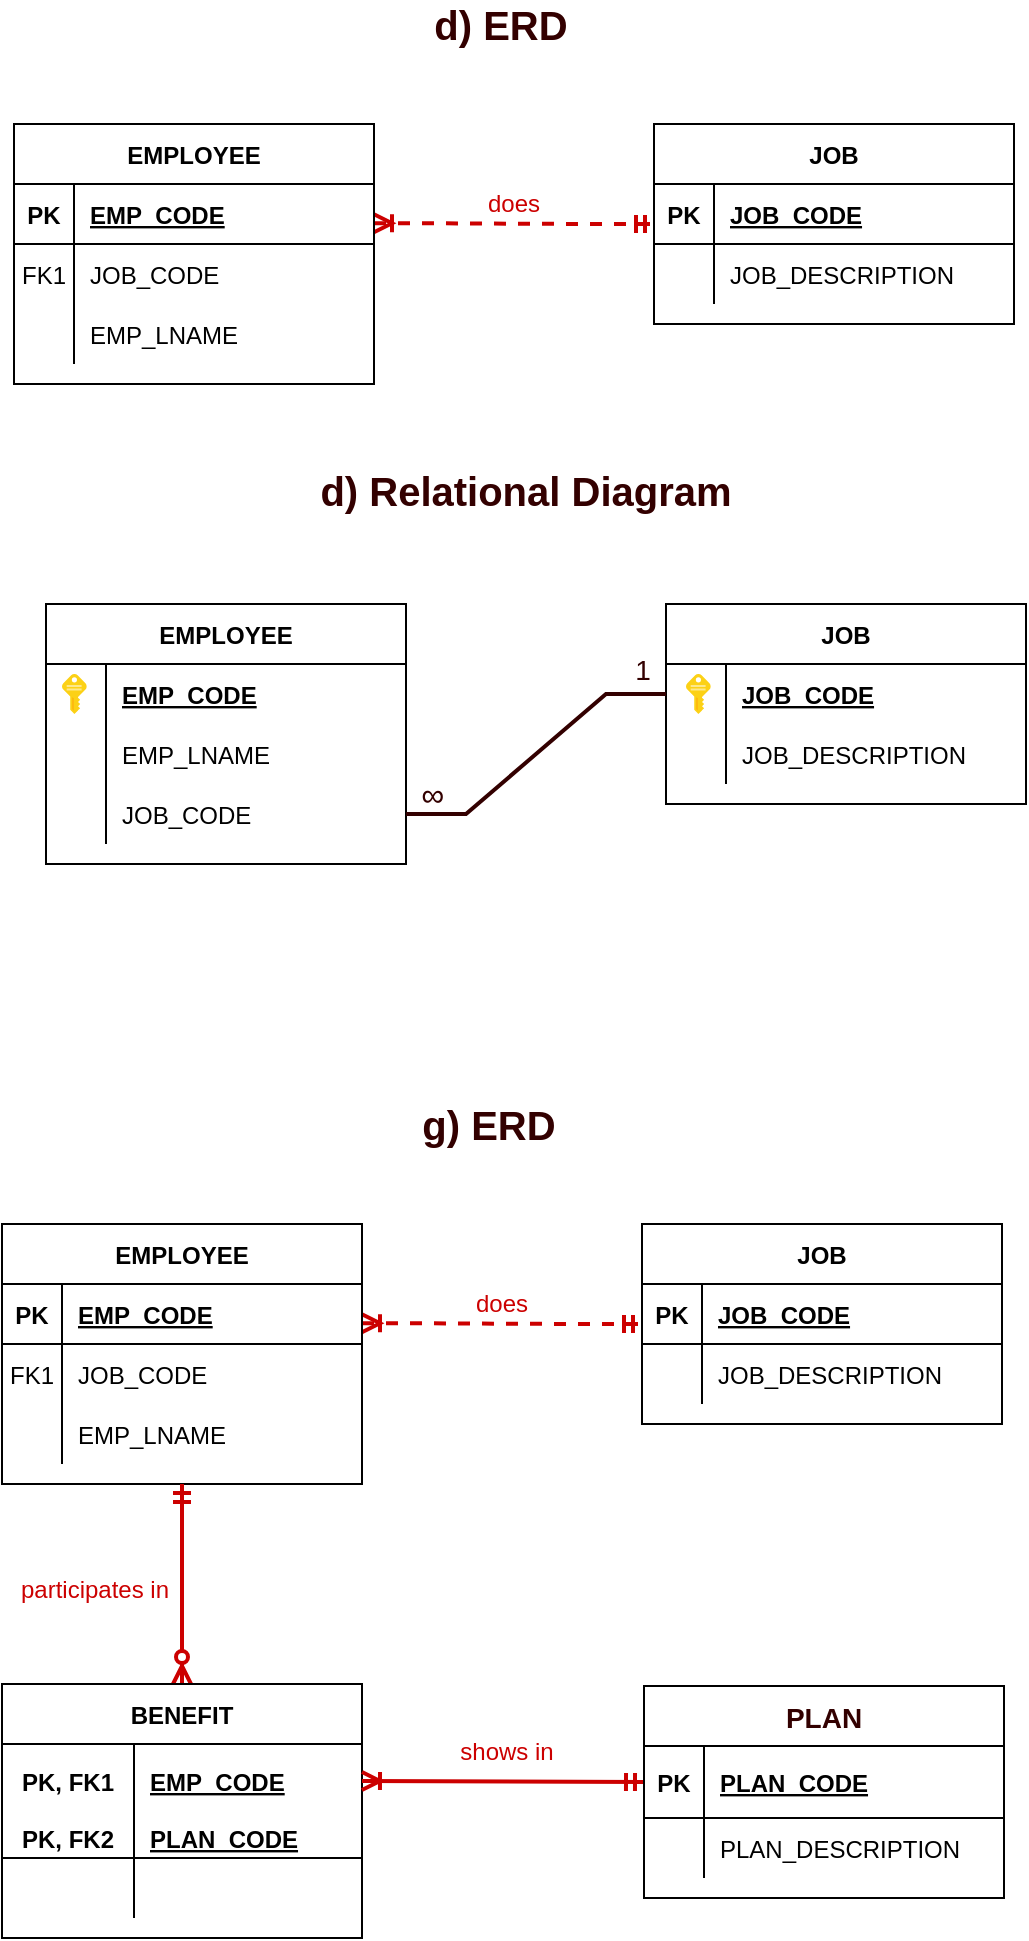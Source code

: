 <mxfile version="13.8.0" type="github" pages="2">
  <diagram id="C5RBs43oDa-KdzZeNtuy" name="Page-1">
    <mxGraphModel dx="946" dy="646" grid="1" gridSize="10" guides="1" tooltips="1" connect="1" arrows="1" fold="1" page="1" pageScale="1" pageWidth="827" pageHeight="1169" math="0" shadow="0">
      <root>
        <mxCell id="WIyWlLk6GJQsqaUBKTNV-0" />
        <mxCell id="WIyWlLk6GJQsqaUBKTNV-1" parent="WIyWlLk6GJQsqaUBKTNV-0" />
        <mxCell id="betWT-Afut7w752jWSQ--40" value="" style="edgeStyle=entityRelationEdgeStyle;fontSize=12;html=1;endArrow=ERmandOne;startArrow=ERoneToMany;rounded=0;entryX=0;entryY=0.5;entryDx=0;entryDy=0;strokeColor=#CC0000;strokeWidth=2;dashed=1;" edge="1" parent="WIyWlLk6GJQsqaUBKTNV-1" target="betWT-Afut7w752jWSQ--30">
          <mxGeometry width="100" height="100" relative="1" as="geometry">
            <mxPoint x="350" y="219.66" as="sourcePoint" />
            <mxPoint x="460" y="219.66" as="targetPoint" />
          </mxGeometry>
        </mxCell>
        <mxCell id="betWT-Afut7w752jWSQ--42" value="does" style="text;html=1;strokeColor=none;fillColor=none;align=center;verticalAlign=middle;whiteSpace=wrap;rounded=0;fontColor=#CC0000;" vertex="1" parent="WIyWlLk6GJQsqaUBKTNV-1">
          <mxGeometry x="400" y="200" width="40" height="20" as="geometry" />
        </mxCell>
        <mxCell id="betWT-Afut7w752jWSQ--1" value="EMPLOYEE" style="shape=table;startSize=30;container=1;collapsible=1;childLayout=tableLayout;fixedRows=1;rowLines=0;fontStyle=1;align=center;resizeLast=1;" vertex="1" parent="WIyWlLk6GJQsqaUBKTNV-1">
          <mxGeometry x="170" y="170" width="180" height="130" as="geometry" />
        </mxCell>
        <mxCell id="betWT-Afut7w752jWSQ--2" value="" style="shape=partialRectangle;collapsible=0;dropTarget=0;pointerEvents=0;fillColor=none;top=0;left=0;bottom=1;right=0;points=[[0,0.5],[1,0.5]];portConstraint=eastwest;" vertex="1" parent="betWT-Afut7w752jWSQ--1">
          <mxGeometry y="30" width="180" height="30" as="geometry" />
        </mxCell>
        <mxCell id="betWT-Afut7w752jWSQ--3" value="PK" style="shape=partialRectangle;connectable=0;fillColor=none;top=0;left=0;bottom=0;right=0;fontStyle=1;overflow=hidden;" vertex="1" parent="betWT-Afut7w752jWSQ--2">
          <mxGeometry width="30" height="30" as="geometry" />
        </mxCell>
        <mxCell id="betWT-Afut7w752jWSQ--4" value="EMP_CODE" style="shape=partialRectangle;connectable=0;fillColor=none;top=0;left=0;bottom=0;right=0;align=left;spacingLeft=6;fontStyle=5;overflow=hidden;horizontal=1;" vertex="1" parent="betWT-Afut7w752jWSQ--2">
          <mxGeometry x="30" width="150" height="30" as="geometry" />
        </mxCell>
        <mxCell id="betWT-Afut7w752jWSQ--5" value="" style="shape=partialRectangle;collapsible=0;dropTarget=0;pointerEvents=0;fillColor=none;top=0;left=0;bottom=0;right=0;points=[[0,0.5],[1,0.5]];portConstraint=eastwest;" vertex="1" parent="betWT-Afut7w752jWSQ--1">
          <mxGeometry y="60" width="180" height="30" as="geometry" />
        </mxCell>
        <mxCell id="betWT-Afut7w752jWSQ--6" value="FK1" style="shape=partialRectangle;connectable=0;fillColor=none;top=0;left=0;bottom=0;right=0;editable=1;overflow=hidden;" vertex="1" parent="betWT-Afut7w752jWSQ--5">
          <mxGeometry width="30" height="30" as="geometry" />
        </mxCell>
        <mxCell id="betWT-Afut7w752jWSQ--7" value="JOB_CODE" style="shape=partialRectangle;connectable=0;fillColor=none;top=0;left=0;bottom=0;right=0;align=left;spacingLeft=6;overflow=hidden;verticalAlign=middle;" vertex="1" parent="betWT-Afut7w752jWSQ--5">
          <mxGeometry x="30" width="150" height="30" as="geometry" />
        </mxCell>
        <mxCell id="betWT-Afut7w752jWSQ--44" value="" style="shape=partialRectangle;collapsible=0;dropTarget=0;pointerEvents=0;fillColor=none;top=0;left=0;bottom=0;right=0;points=[[0,0.5],[1,0.5]];portConstraint=eastwest;" vertex="1" parent="betWT-Afut7w752jWSQ--1">
          <mxGeometry y="90" width="180" height="30" as="geometry" />
        </mxCell>
        <mxCell id="betWT-Afut7w752jWSQ--45" value="" style="shape=partialRectangle;connectable=0;fillColor=none;top=0;left=0;bottom=0;right=0;editable=1;overflow=hidden;" vertex="1" parent="betWT-Afut7w752jWSQ--44">
          <mxGeometry width="30" height="30" as="geometry" />
        </mxCell>
        <mxCell id="betWT-Afut7w752jWSQ--46" value="EMP_LNAME" style="shape=partialRectangle;connectable=0;fillColor=none;top=0;left=0;bottom=0;right=0;align=left;spacingLeft=6;overflow=hidden;verticalAlign=middle;" vertex="1" parent="betWT-Afut7w752jWSQ--44">
          <mxGeometry x="30" width="150" height="30" as="geometry" />
        </mxCell>
        <mxCell id="betWT-Afut7w752jWSQ--30" value="JOB" style="shape=table;startSize=30;container=1;collapsible=1;childLayout=tableLayout;fixedRows=1;rowLines=0;fontStyle=1;align=center;resizeLast=1;" vertex="1" parent="WIyWlLk6GJQsqaUBKTNV-1">
          <mxGeometry x="490.0" y="170" width="180" height="100" as="geometry" />
        </mxCell>
        <mxCell id="betWT-Afut7w752jWSQ--31" value="" style="shape=partialRectangle;collapsible=0;dropTarget=0;pointerEvents=0;fillColor=none;top=0;left=0;bottom=1;right=0;points=[[0,0.5],[1,0.5]];portConstraint=eastwest;" vertex="1" parent="betWT-Afut7w752jWSQ--30">
          <mxGeometry y="30" width="180" height="30" as="geometry" />
        </mxCell>
        <mxCell id="betWT-Afut7w752jWSQ--32" value="PK" style="shape=partialRectangle;connectable=0;fillColor=none;top=0;left=0;bottom=0;right=0;fontStyle=1;overflow=hidden;" vertex="1" parent="betWT-Afut7w752jWSQ--31">
          <mxGeometry width="30" height="30" as="geometry" />
        </mxCell>
        <mxCell id="betWT-Afut7w752jWSQ--33" value="JOB_CODE" style="shape=partialRectangle;connectable=0;fillColor=none;top=0;left=0;bottom=0;right=0;align=left;spacingLeft=6;fontStyle=5;overflow=hidden;horizontal=1;" vertex="1" parent="betWT-Afut7w752jWSQ--31">
          <mxGeometry x="30" width="150" height="30" as="geometry" />
        </mxCell>
        <mxCell id="betWT-Afut7w752jWSQ--34" value="" style="shape=partialRectangle;collapsible=0;dropTarget=0;pointerEvents=0;fillColor=none;top=0;left=0;bottom=0;right=0;points=[[0,0.5],[1,0.5]];portConstraint=eastwest;" vertex="1" parent="betWT-Afut7w752jWSQ--30">
          <mxGeometry y="60" width="180" height="30" as="geometry" />
        </mxCell>
        <mxCell id="betWT-Afut7w752jWSQ--35" value="" style="shape=partialRectangle;connectable=0;fillColor=none;top=0;left=0;bottom=0;right=0;editable=1;overflow=hidden;" vertex="1" parent="betWT-Afut7w752jWSQ--34">
          <mxGeometry width="30" height="30" as="geometry" />
        </mxCell>
        <mxCell id="betWT-Afut7w752jWSQ--36" value="JOB_DESCRIPTION" style="shape=partialRectangle;connectable=0;fillColor=none;top=0;left=0;bottom=0;right=0;align=left;spacingLeft=6;overflow=hidden;verticalAlign=middle;" vertex="1" parent="betWT-Afut7w752jWSQ--34">
          <mxGeometry x="30" width="150" height="30" as="geometry" />
        </mxCell>
        <mxCell id="betWT-Afut7w752jWSQ--43" value="d) ERD" style="text;html=1;strokeColor=none;fillColor=none;align=center;verticalAlign=middle;whiteSpace=wrap;rounded=0;fontColor=#330000;fontStyle=1;fontSize=20;" vertex="1" parent="WIyWlLk6GJQsqaUBKTNV-1">
          <mxGeometry x="370" y="110" width="87" height="20" as="geometry" />
        </mxCell>
        <mxCell id="betWT-Afut7w752jWSQ--47" value="d) Relational Diagram" style="text;html=1;strokeColor=none;fillColor=none;align=center;verticalAlign=middle;whiteSpace=wrap;rounded=0;fontColor=#330000;fontStyle=1;fontSize=20;" vertex="1" parent="WIyWlLk6GJQsqaUBKTNV-1">
          <mxGeometry x="286" y="343" width="280" height="20" as="geometry" />
        </mxCell>
        <mxCell id="betWT-Afut7w752jWSQ--57" value="" style="shape=partialRectangle;connectable=0;fillColor=none;top=0;left=0;bottom=0;right=0;fontStyle=1;overflow=hidden;" vertex="1" parent="WIyWlLk6GJQsqaUBKTNV-1">
          <mxGeometry x="350" y="370" width="30" height="30" as="geometry" />
        </mxCell>
        <mxCell id="betWT-Afut7w752jWSQ--64" value="EMPLOYEE" style="shape=table;startSize=30;container=1;collapsible=1;childLayout=tableLayout;fixedRows=1;rowLines=0;fontStyle=1;align=center;resizeLast=1;" vertex="1" parent="WIyWlLk6GJQsqaUBKTNV-1">
          <mxGeometry x="186" y="410" width="180" height="130" as="geometry" />
        </mxCell>
        <mxCell id="betWT-Afut7w752jWSQ--65" value="" style="shape=partialRectangle;collapsible=0;dropTarget=0;pointerEvents=0;fillColor=none;top=0;left=0;bottom=1;right=0;points=[[0,0.5],[1,0.5]];portConstraint=eastwest;strokeColor=none;" vertex="1" parent="betWT-Afut7w752jWSQ--64">
          <mxGeometry y="30" width="180" height="30" as="geometry" />
        </mxCell>
        <mxCell id="betWT-Afut7w752jWSQ--66" value="" style="shape=partialRectangle;connectable=0;fillColor=none;top=0;left=0;bottom=0;right=0;fontStyle=1;overflow=hidden;strokeColor=none;" vertex="1" parent="betWT-Afut7w752jWSQ--65">
          <mxGeometry width="30" height="30" as="geometry" />
        </mxCell>
        <mxCell id="betWT-Afut7w752jWSQ--67" value="EMP_CODE" style="shape=partialRectangle;connectable=0;fillColor=none;top=0;left=0;bottom=0;right=0;align=left;spacingLeft=6;fontStyle=5;overflow=hidden;horizontal=1;strokeColor=none;" vertex="1" parent="betWT-Afut7w752jWSQ--65">
          <mxGeometry x="30" width="150" height="30" as="geometry" />
        </mxCell>
        <mxCell id="betWT-Afut7w752jWSQ--71" value="" style="shape=partialRectangle;collapsible=0;dropTarget=0;pointerEvents=0;fillColor=none;top=0;left=0;bottom=0;right=0;points=[[0,0.5],[1,0.5]];portConstraint=eastwest;" vertex="1" parent="betWT-Afut7w752jWSQ--64">
          <mxGeometry y="60" width="180" height="30" as="geometry" />
        </mxCell>
        <mxCell id="betWT-Afut7w752jWSQ--72" value="" style="shape=partialRectangle;connectable=0;fillColor=none;top=0;left=0;bottom=0;right=0;editable=1;overflow=hidden;strokeColor=none;" vertex="1" parent="betWT-Afut7w752jWSQ--71">
          <mxGeometry width="30" height="30" as="geometry" />
        </mxCell>
        <mxCell id="betWT-Afut7w752jWSQ--73" value="EMP_LNAME" style="shape=partialRectangle;connectable=0;fillColor=none;top=0;left=0;bottom=0;right=0;align=left;spacingLeft=6;overflow=hidden;verticalAlign=middle;" vertex="1" parent="betWT-Afut7w752jWSQ--71">
          <mxGeometry x="30" width="150" height="30" as="geometry" />
        </mxCell>
        <mxCell id="betWT-Afut7w752jWSQ--68" value="" style="shape=partialRectangle;collapsible=0;dropTarget=0;pointerEvents=0;fillColor=none;top=0;left=0;bottom=0;right=0;points=[[0,0.5],[1,0.5]];portConstraint=eastwest;" vertex="1" parent="betWT-Afut7w752jWSQ--64">
          <mxGeometry y="90" width="180" height="30" as="geometry" />
        </mxCell>
        <mxCell id="betWT-Afut7w752jWSQ--69" value="" style="shape=partialRectangle;connectable=0;fillColor=none;top=0;left=0;bottom=0;right=0;editable=1;overflow=hidden;strokeColor=none;" vertex="1" parent="betWT-Afut7w752jWSQ--68">
          <mxGeometry width="30" height="30" as="geometry" />
        </mxCell>
        <mxCell id="betWT-Afut7w752jWSQ--70" value="JOB_CODE" style="shape=partialRectangle;connectable=0;fillColor=none;top=0;left=0;bottom=0;right=0;align=left;spacingLeft=6;overflow=hidden;verticalAlign=middle;strokeColor=none;" vertex="1" parent="betWT-Afut7w752jWSQ--68">
          <mxGeometry x="30" width="150" height="30" as="geometry" />
        </mxCell>
        <mxCell id="betWT-Afut7w752jWSQ--74" value="" style="aspect=fixed;html=1;points=[];align=center;image;fontSize=12;image=img/lib/mscae/Key.svg;fillColor=none;" vertex="1" parent="WIyWlLk6GJQsqaUBKTNV-1">
          <mxGeometry x="194" y="445" width="12.4" height="20" as="geometry" />
        </mxCell>
        <mxCell id="betWT-Afut7w752jWSQ--75" value="JOB" style="shape=table;startSize=30;container=1;collapsible=1;childLayout=tableLayout;fixedRows=1;rowLines=0;fontStyle=1;align=center;resizeLast=1;" vertex="1" parent="WIyWlLk6GJQsqaUBKTNV-1">
          <mxGeometry x="496" y="410" width="180" height="100" as="geometry" />
        </mxCell>
        <mxCell id="betWT-Afut7w752jWSQ--76" value="" style="shape=partialRectangle;collapsible=0;dropTarget=0;pointerEvents=0;fillColor=none;top=0;left=0;bottom=1;right=0;points=[[0,0.5],[1,0.5]];portConstraint=eastwest;strokeColor=none;" vertex="1" parent="betWT-Afut7w752jWSQ--75">
          <mxGeometry y="30" width="180" height="30" as="geometry" />
        </mxCell>
        <mxCell id="betWT-Afut7w752jWSQ--77" value="" style="shape=partialRectangle;connectable=0;fillColor=none;top=0;left=0;bottom=0;right=0;fontStyle=1;overflow=hidden;strokeColor=none;" vertex="1" parent="betWT-Afut7w752jWSQ--76">
          <mxGeometry width="30" height="30" as="geometry" />
        </mxCell>
        <mxCell id="betWT-Afut7w752jWSQ--78" value="JOB_CODE" style="shape=partialRectangle;connectable=0;fillColor=none;top=0;left=0;bottom=0;right=0;align=left;spacingLeft=6;fontStyle=5;overflow=hidden;horizontal=1;strokeColor=none;" vertex="1" parent="betWT-Afut7w752jWSQ--76">
          <mxGeometry x="30" width="150" height="30" as="geometry" />
        </mxCell>
        <mxCell id="betWT-Afut7w752jWSQ--79" value="" style="shape=partialRectangle;collapsible=0;dropTarget=0;pointerEvents=0;fillColor=none;top=0;left=0;bottom=0;right=0;points=[[0,0.5],[1,0.5]];portConstraint=eastwest;" vertex="1" parent="betWT-Afut7w752jWSQ--75">
          <mxGeometry y="60" width="180" height="30" as="geometry" />
        </mxCell>
        <mxCell id="betWT-Afut7w752jWSQ--80" value="" style="shape=partialRectangle;connectable=0;fillColor=none;top=0;left=0;bottom=0;right=0;editable=1;overflow=hidden;strokeColor=none;" vertex="1" parent="betWT-Afut7w752jWSQ--79">
          <mxGeometry width="30" height="30" as="geometry" />
        </mxCell>
        <mxCell id="betWT-Afut7w752jWSQ--81" value="JOB_DESCRIPTION" style="shape=partialRectangle;connectable=0;fillColor=none;top=0;left=0;bottom=0;right=0;align=left;spacingLeft=6;overflow=hidden;verticalAlign=middle;strokeColor=none;" vertex="1" parent="betWT-Afut7w752jWSQ--79">
          <mxGeometry x="30" width="150" height="30" as="geometry" />
        </mxCell>
        <mxCell id="betWT-Afut7w752jWSQ--85" value="" style="aspect=fixed;html=1;points=[];align=center;image;fontSize=12;image=img/lib/mscae/Key.svg;fillColor=none;" vertex="1" parent="WIyWlLk6GJQsqaUBKTNV-1">
          <mxGeometry x="506" y="445" width="12.4" height="20" as="geometry" />
        </mxCell>
        <mxCell id="betWT-Afut7w752jWSQ--91" value="" style="edgeStyle=entityRelationEdgeStyle;fontSize=12;html=1;endArrow=ERmandOne;startArrow=ERoneToMany;rounded=0;entryX=0;entryY=0.5;entryDx=0;entryDy=0;strokeColor=#CC0000;strokeWidth=2;dashed=1;" edge="1" target="betWT-Afut7w752jWSQ--103" parent="WIyWlLk6GJQsqaUBKTNV-1">
          <mxGeometry width="100" height="100" relative="1" as="geometry">
            <mxPoint x="344" y="769.66" as="sourcePoint" />
            <mxPoint x="454" y="769.66" as="targetPoint" />
          </mxGeometry>
        </mxCell>
        <mxCell id="betWT-Afut7w752jWSQ--92" value="does" style="text;html=1;strokeColor=none;fillColor=none;align=center;verticalAlign=middle;whiteSpace=wrap;rounded=0;fontColor=#CC0000;" vertex="1" parent="WIyWlLk6GJQsqaUBKTNV-1">
          <mxGeometry x="394" y="750" width="40" height="20" as="geometry" />
        </mxCell>
        <mxCell id="betWT-Afut7w752jWSQ--110" value="g) ERD" style="text;html=1;strokeColor=none;fillColor=none;align=center;verticalAlign=middle;whiteSpace=wrap;rounded=0;fontColor=#330000;fontStyle=1;fontSize=20;" vertex="1" parent="WIyWlLk6GJQsqaUBKTNV-1">
          <mxGeometry x="364" y="660" width="87" height="20" as="geometry" />
        </mxCell>
        <mxCell id="betWT-Afut7w752jWSQ--93" value="EMPLOYEE" style="shape=table;startSize=30;container=1;collapsible=1;childLayout=tableLayout;fixedRows=1;rowLines=0;fontStyle=1;align=center;resizeLast=1;" vertex="1" parent="WIyWlLk6GJQsqaUBKTNV-1">
          <mxGeometry x="164" y="720" width="180" height="130" as="geometry" />
        </mxCell>
        <mxCell id="betWT-Afut7w752jWSQ--94" value="" style="shape=partialRectangle;collapsible=0;dropTarget=0;pointerEvents=0;fillColor=none;top=0;left=0;bottom=1;right=0;points=[[0,0.5],[1,0.5]];portConstraint=eastwest;" vertex="1" parent="betWT-Afut7w752jWSQ--93">
          <mxGeometry y="30" width="180" height="30" as="geometry" />
        </mxCell>
        <mxCell id="betWT-Afut7w752jWSQ--95" value="PK" style="shape=partialRectangle;connectable=0;fillColor=none;top=0;left=0;bottom=0;right=0;fontStyle=1;overflow=hidden;" vertex="1" parent="betWT-Afut7w752jWSQ--94">
          <mxGeometry width="30" height="30" as="geometry" />
        </mxCell>
        <mxCell id="betWT-Afut7w752jWSQ--96" value="EMP_CODE" style="shape=partialRectangle;connectable=0;fillColor=none;top=0;left=0;bottom=0;right=0;align=left;spacingLeft=6;fontStyle=5;overflow=hidden;horizontal=1;" vertex="1" parent="betWT-Afut7w752jWSQ--94">
          <mxGeometry x="30" width="150" height="30" as="geometry" />
        </mxCell>
        <mxCell id="betWT-Afut7w752jWSQ--97" value="" style="shape=partialRectangle;collapsible=0;dropTarget=0;pointerEvents=0;fillColor=none;top=0;left=0;bottom=0;right=0;points=[[0,0.5],[1,0.5]];portConstraint=eastwest;" vertex="1" parent="betWT-Afut7w752jWSQ--93">
          <mxGeometry y="60" width="180" height="30" as="geometry" />
        </mxCell>
        <mxCell id="betWT-Afut7w752jWSQ--98" value="FK1" style="shape=partialRectangle;connectable=0;fillColor=none;top=0;left=0;bottom=0;right=0;editable=1;overflow=hidden;" vertex="1" parent="betWT-Afut7w752jWSQ--97">
          <mxGeometry width="30" height="30" as="geometry" />
        </mxCell>
        <mxCell id="betWT-Afut7w752jWSQ--99" value="JOB_CODE" style="shape=partialRectangle;connectable=0;fillColor=none;top=0;left=0;bottom=0;right=0;align=left;spacingLeft=6;overflow=hidden;verticalAlign=middle;" vertex="1" parent="betWT-Afut7w752jWSQ--97">
          <mxGeometry x="30" width="150" height="30" as="geometry" />
        </mxCell>
        <mxCell id="betWT-Afut7w752jWSQ--100" value="" style="shape=partialRectangle;collapsible=0;dropTarget=0;pointerEvents=0;fillColor=none;top=0;left=0;bottom=0;right=0;points=[[0,0.5],[1,0.5]];portConstraint=eastwest;" vertex="1" parent="betWT-Afut7w752jWSQ--93">
          <mxGeometry y="90" width="180" height="30" as="geometry" />
        </mxCell>
        <mxCell id="betWT-Afut7w752jWSQ--101" value="" style="shape=partialRectangle;connectable=0;fillColor=none;top=0;left=0;bottom=0;right=0;editable=1;overflow=hidden;" vertex="1" parent="betWT-Afut7w752jWSQ--100">
          <mxGeometry width="30" height="30" as="geometry" />
        </mxCell>
        <mxCell id="betWT-Afut7w752jWSQ--102" value="EMP_LNAME" style="shape=partialRectangle;connectable=0;fillColor=none;top=0;left=0;bottom=0;right=0;align=left;spacingLeft=6;overflow=hidden;verticalAlign=middle;" vertex="1" parent="betWT-Afut7w752jWSQ--100">
          <mxGeometry x="30" width="150" height="30" as="geometry" />
        </mxCell>
        <mxCell id="betWT-Afut7w752jWSQ--103" value="JOB" style="shape=table;startSize=30;container=1;collapsible=1;childLayout=tableLayout;fixedRows=1;rowLines=0;fontStyle=1;align=center;resizeLast=1;" vertex="1" parent="WIyWlLk6GJQsqaUBKTNV-1">
          <mxGeometry x="484.0" y="720" width="180" height="100" as="geometry" />
        </mxCell>
        <mxCell id="betWT-Afut7w752jWSQ--104" value="" style="shape=partialRectangle;collapsible=0;dropTarget=0;pointerEvents=0;fillColor=none;top=0;left=0;bottom=1;right=0;points=[[0,0.5],[1,0.5]];portConstraint=eastwest;" vertex="1" parent="betWT-Afut7w752jWSQ--103">
          <mxGeometry y="30" width="180" height="30" as="geometry" />
        </mxCell>
        <mxCell id="betWT-Afut7w752jWSQ--105" value="PK" style="shape=partialRectangle;connectable=0;fillColor=none;top=0;left=0;bottom=0;right=0;fontStyle=1;overflow=hidden;" vertex="1" parent="betWT-Afut7w752jWSQ--104">
          <mxGeometry width="30" height="30" as="geometry" />
        </mxCell>
        <mxCell id="betWT-Afut7w752jWSQ--106" value="JOB_CODE" style="shape=partialRectangle;connectable=0;fillColor=none;top=0;left=0;bottom=0;right=0;align=left;spacingLeft=6;fontStyle=5;overflow=hidden;horizontal=1;" vertex="1" parent="betWT-Afut7w752jWSQ--104">
          <mxGeometry x="30" width="150" height="30" as="geometry" />
        </mxCell>
        <mxCell id="betWT-Afut7w752jWSQ--107" value="" style="shape=partialRectangle;collapsible=0;dropTarget=0;pointerEvents=0;fillColor=none;top=0;left=0;bottom=0;right=0;points=[[0,0.5],[1,0.5]];portConstraint=eastwest;" vertex="1" parent="betWT-Afut7w752jWSQ--103">
          <mxGeometry y="60" width="180" height="30" as="geometry" />
        </mxCell>
        <mxCell id="betWT-Afut7w752jWSQ--108" value="" style="shape=partialRectangle;connectable=0;fillColor=none;top=0;left=0;bottom=0;right=0;editable=1;overflow=hidden;" vertex="1" parent="betWT-Afut7w752jWSQ--107">
          <mxGeometry width="30" height="30" as="geometry" />
        </mxCell>
        <mxCell id="betWT-Afut7w752jWSQ--109" value="JOB_DESCRIPTION" style="shape=partialRectangle;connectable=0;fillColor=none;top=0;left=0;bottom=0;right=0;align=left;spacingLeft=6;overflow=hidden;verticalAlign=middle;" vertex="1" parent="betWT-Afut7w752jWSQ--107">
          <mxGeometry x="30" width="150" height="30" as="geometry" />
        </mxCell>
        <mxCell id="betWT-Afut7w752jWSQ--127" value="" style="fontSize=12;html=1;endArrow=ERmandOne;startArrow=ERzeroToMany;strokeWidth=2;rounded=0;entryX=0.5;entryY=1;entryDx=0;entryDy=0;strokeColor=#CC0000;exitX=0.5;exitY=0;exitDx=0;exitDy=0;startFill=1;endFill=0;" edge="1" parent="WIyWlLk6GJQsqaUBKTNV-1" source="betWT-Afut7w752jWSQ--137" target="betWT-Afut7w752jWSQ--93">
          <mxGeometry width="100" height="100" relative="1" as="geometry">
            <mxPoint x="254" y="940" as="sourcePoint" />
            <mxPoint x="470" y="850" as="targetPoint" />
          </mxGeometry>
        </mxCell>
        <mxCell id="betWT-Afut7w752jWSQ--128" value="" style="edgeStyle=entityRelationEdgeStyle;fontSize=12;html=1;endArrow=none;endFill=0;strokeColor=#330000;strokeWidth=2;rounded=0;entryX=0;entryY=0.5;entryDx=0;entryDy=0;exitX=1;exitY=0.5;exitDx=0;exitDy=0;" edge="1" parent="WIyWlLk6GJQsqaUBKTNV-1" source="betWT-Afut7w752jWSQ--68" target="betWT-Afut7w752jWSQ--76">
          <mxGeometry width="100" height="100" relative="1" as="geometry">
            <mxPoint x="366" y="510" as="sourcePoint" />
            <mxPoint x="466" y="410" as="targetPoint" />
          </mxGeometry>
        </mxCell>
        <mxCell id="betWT-Afut7w752jWSQ--132" value="1" style="text;html=1;align=center;verticalAlign=middle;resizable=0;points=[];autosize=1;fontSize=14;fontColor=#330000;" vertex="1" parent="WIyWlLk6GJQsqaUBKTNV-1">
          <mxGeometry x="474" y="433" width="20" height="20" as="geometry" />
        </mxCell>
        <mxCell id="betWT-Afut7w752jWSQ--133" value="∞" style="text;html=1;align=center;verticalAlign=middle;resizable=0;points=[];autosize=1;fontSize=16;fontColor=#330000;" vertex="1" parent="WIyWlLk6GJQsqaUBKTNV-1">
          <mxGeometry x="364" y="495" width="30" height="20" as="geometry" />
        </mxCell>
        <mxCell id="betWT-Afut7w752jWSQ--136" value="participates in" style="text;html=1;align=center;verticalAlign=middle;resizable=0;points=[];autosize=1;fontSize=12;fontColor=#CC0000;" vertex="1" parent="WIyWlLk6GJQsqaUBKTNV-1">
          <mxGeometry x="165" y="893" width="90" height="20" as="geometry" />
        </mxCell>
        <mxCell id="betWT-Afut7w752jWSQ--137" value="BENEFIT" style="shape=table;startSize=30;container=1;collapsible=1;childLayout=tableLayout;fixedRows=1;rowLines=0;fontStyle=1;align=center;resizeLast=1;fillColor=none;fontSize=12;" vertex="1" parent="WIyWlLk6GJQsqaUBKTNV-1">
          <mxGeometry x="164.0" y="950" width="180" height="127" as="geometry" />
        </mxCell>
        <mxCell id="betWT-Afut7w752jWSQ--144" value="" style="shape=partialRectangle;collapsible=0;dropTarget=0;pointerEvents=0;fillColor=none;top=0;left=0;bottom=1;right=0;points=[[0,0.5],[1,0.5]];portConstraint=eastwest;dashed=1;strokeColor=none;" vertex="1" parent="betWT-Afut7w752jWSQ--137">
          <mxGeometry y="30" width="180" height="37" as="geometry" />
        </mxCell>
        <mxCell id="betWT-Afut7w752jWSQ--145" value="PK, FK1" style="shape=partialRectangle;connectable=0;fillColor=none;top=0;left=0;bottom=0;right=0;fontStyle=1;overflow=hidden;verticalAlign=middle;" vertex="1" parent="betWT-Afut7w752jWSQ--144">
          <mxGeometry width="66" height="37" as="geometry" />
        </mxCell>
        <mxCell id="betWT-Afut7w752jWSQ--146" value="EMP_CODE" style="shape=partialRectangle;connectable=0;fillColor=none;top=0;left=0;bottom=0;right=0;align=left;spacingLeft=6;fontStyle=5;overflow=hidden;horizontal=1;verticalAlign=middle;" vertex="1" parent="betWT-Afut7w752jWSQ--144">
          <mxGeometry x="66" width="114" height="37" as="geometry" />
        </mxCell>
        <mxCell id="betWT-Afut7w752jWSQ--138" value="" style="shape=partialRectangle;collapsible=0;dropTarget=0;pointerEvents=0;fillColor=none;top=0;left=0;bottom=1;right=0;points=[[0,0.5],[1,0.5]];portConstraint=eastwest;" vertex="1" parent="betWT-Afut7w752jWSQ--137">
          <mxGeometry y="67" width="180" height="20" as="geometry" />
        </mxCell>
        <mxCell id="betWT-Afut7w752jWSQ--139" value="PK, FK2" style="shape=partialRectangle;connectable=0;fillColor=none;top=0;left=0;bottom=0;right=0;fontStyle=1;overflow=hidden;" vertex="1" parent="betWT-Afut7w752jWSQ--138">
          <mxGeometry width="66" height="20" as="geometry" />
        </mxCell>
        <mxCell id="betWT-Afut7w752jWSQ--140" value="PLAN_CODE" style="shape=partialRectangle;connectable=0;fillColor=none;top=0;left=0;bottom=0;right=0;align=left;spacingLeft=6;fontStyle=5;overflow=hidden;horizontal=1;" vertex="1" parent="betWT-Afut7w752jWSQ--138">
          <mxGeometry x="66" width="114" height="20" as="geometry" />
        </mxCell>
        <mxCell id="betWT-Afut7w752jWSQ--141" value="" style="shape=partialRectangle;collapsible=0;dropTarget=0;pointerEvents=0;fillColor=none;top=0;left=0;bottom=0;right=0;points=[[0,0.5],[1,0.5]];portConstraint=eastwest;" vertex="1" parent="betWT-Afut7w752jWSQ--137">
          <mxGeometry y="87" width="180" height="30" as="geometry" />
        </mxCell>
        <mxCell id="betWT-Afut7w752jWSQ--142" value="" style="shape=partialRectangle;connectable=0;fillColor=none;top=0;left=0;bottom=0;right=0;editable=1;overflow=hidden;" vertex="1" parent="betWT-Afut7w752jWSQ--141">
          <mxGeometry width="66" height="30" as="geometry" />
        </mxCell>
        <mxCell id="betWT-Afut7w752jWSQ--143" value="" style="shape=partialRectangle;connectable=0;fillColor=none;top=0;left=0;bottom=0;right=0;align=left;spacingLeft=6;overflow=hidden;verticalAlign=middle;" vertex="1" parent="betWT-Afut7w752jWSQ--141">
          <mxGeometry x="66" width="114" height="30" as="geometry" />
        </mxCell>
        <mxCell id="betWT-Afut7w752jWSQ--147" value="" style="fontSize=12;html=1;endArrow=ERmandOne;startArrow=ERoneToMany;strokeColor=#CC0000;strokeWidth=2;rounded=0;entryX=0;entryY=0.5;entryDx=0;entryDy=0;exitX=1;exitY=0.5;exitDx=0;exitDy=0;startFill=0;endFill=0;" edge="1" parent="WIyWlLk6GJQsqaUBKTNV-1" source="betWT-Afut7w752jWSQ--144" target="betWT-Afut7w752jWSQ--121">
          <mxGeometry width="100" height="100" relative="1" as="geometry">
            <mxPoint x="345.02" y="1019.516" as="sourcePoint" />
            <mxPoint x="493" y="1019" as="targetPoint" />
          </mxGeometry>
        </mxCell>
        <mxCell id="betWT-Afut7w752jWSQ--120" value="PLAN" style="shape=table;startSize=30;container=1;collapsible=1;childLayout=tableLayout;fixedRows=1;rowLines=0;fontStyle=1;align=center;resizeLast=1;fillColor=none;fontSize=14;fontColor=#330000;" vertex="1" parent="WIyWlLk6GJQsqaUBKTNV-1">
          <mxGeometry x="485.0" y="951" width="180" height="106" as="geometry" />
        </mxCell>
        <mxCell id="betWT-Afut7w752jWSQ--121" value="" style="shape=partialRectangle;collapsible=0;dropTarget=0;pointerEvents=0;fillColor=none;top=0;left=0;bottom=1;right=0;points=[[0,0.5],[1,0.5]];portConstraint=eastwest;" vertex="1" parent="betWT-Afut7w752jWSQ--120">
          <mxGeometry y="30" width="180" height="36" as="geometry" />
        </mxCell>
        <mxCell id="betWT-Afut7w752jWSQ--122" value="PK" style="shape=partialRectangle;connectable=0;fillColor=none;top=0;left=0;bottom=0;right=0;fontStyle=1;overflow=hidden;" vertex="1" parent="betWT-Afut7w752jWSQ--121">
          <mxGeometry width="30" height="36" as="geometry" />
        </mxCell>
        <mxCell id="betWT-Afut7w752jWSQ--123" value="PLAN_CODE" style="shape=partialRectangle;connectable=0;fillColor=none;top=0;left=0;bottom=0;right=0;align=left;spacingLeft=6;fontStyle=5;overflow=hidden;horizontal=1;" vertex="1" parent="betWT-Afut7w752jWSQ--121">
          <mxGeometry x="30" width="150" height="36" as="geometry" />
        </mxCell>
        <mxCell id="betWT-Afut7w752jWSQ--148" value="" style="shape=partialRectangle;collapsible=0;dropTarget=0;pointerEvents=0;fillColor=none;top=0;left=0;bottom=0;right=0;points=[[0,0.5],[1,0.5]];portConstraint=eastwest;" vertex="1" parent="betWT-Afut7w752jWSQ--120">
          <mxGeometry y="66" width="180" height="30" as="geometry" />
        </mxCell>
        <mxCell id="betWT-Afut7w752jWSQ--149" value="" style="shape=partialRectangle;connectable=0;fillColor=none;top=0;left=0;bottom=0;right=0;editable=1;overflow=hidden;" vertex="1" parent="betWT-Afut7w752jWSQ--148">
          <mxGeometry width="30" height="30" as="geometry" />
        </mxCell>
        <mxCell id="betWT-Afut7w752jWSQ--150" value="PLAN_DESCRIPTION" style="shape=partialRectangle;connectable=0;fillColor=none;top=0;left=0;bottom=0;right=0;align=left;spacingLeft=6;overflow=hidden;verticalAlign=middle;" vertex="1" parent="betWT-Afut7w752jWSQ--148">
          <mxGeometry x="30" width="150" height="30" as="geometry" />
        </mxCell>
        <mxCell id="betWT-Afut7w752jWSQ--151" value="shows in" style="text;html=1;align=center;verticalAlign=middle;resizable=0;points=[];autosize=1;fontSize=12;fontColor=#CC0000;" vertex="1" parent="WIyWlLk6GJQsqaUBKTNV-1">
          <mxGeometry x="386" y="974" width="60" height="20" as="geometry" />
        </mxCell>
      </root>
    </mxGraphModel>
  </diagram>
  <diagram id="6ckUaCof5ZvkBrjtcbYb" name="Page-2">
    <mxGraphModel dx="1113" dy="760" grid="1" gridSize="10" guides="1" tooltips="1" connect="1" arrows="1" fold="1" page="1" pageScale="1" pageWidth="1100" pageHeight="850" math="0" shadow="0">
      <root>
        <mxCell id="x38f3ibHS19MNBjw3xZS-0" />
        <mxCell id="x38f3ibHS19MNBjw3xZS-1" parent="x38f3ibHS19MNBjw3xZS-0" />
        <mxCell id="v2G3R6HeHqb8eg6yJIpC-0" value="h) Relational Diagram" style="text;html=1;strokeColor=none;fillColor=none;align=center;verticalAlign=middle;whiteSpace=wrap;rounded=0;fontColor=#330000;fontStyle=1;fontSize=20;" vertex="1" parent="x38f3ibHS19MNBjw3xZS-1">
          <mxGeometry x="404" y="395" width="280" height="20" as="geometry" />
        </mxCell>
        <mxCell id="v2G3R6HeHqb8eg6yJIpC-1" value="" style="shape=partialRectangle;connectable=0;fillColor=none;top=0;left=0;bottom=0;right=0;fontStyle=1;overflow=hidden;" vertex="1" parent="x38f3ibHS19MNBjw3xZS-1">
          <mxGeometry x="324" y="107" width="30" height="30" as="geometry" />
        </mxCell>
        <mxCell id="v2G3R6HeHqb8eg6yJIpC-50" value="" style="group" vertex="1" connectable="0" parent="x38f3ibHS19MNBjw3xZS-1">
          <mxGeometry x="610.0" y="479" width="180" height="100" as="geometry" />
        </mxCell>
        <mxCell id="v2G3R6HeHqb8eg6yJIpC-24" value="BENEFIT" style="shape=table;startSize=30;container=1;collapsible=1;childLayout=tableLayout;fixedRows=1;rowLines=0;fontStyle=1;align=center;resizeLast=1;" vertex="1" parent="v2G3R6HeHqb8eg6yJIpC-50">
          <mxGeometry width="180" height="100" as="geometry" />
        </mxCell>
        <mxCell id="v2G3R6HeHqb8eg6yJIpC-25" value="" style="shape=partialRectangle;collapsible=0;dropTarget=0;pointerEvents=0;fillColor=none;top=0;left=0;bottom=1;right=0;points=[[0,0.5],[1,0.5]];portConstraint=eastwest;strokeColor=none;" vertex="1" parent="v2G3R6HeHqb8eg6yJIpC-24">
          <mxGeometry y="30" width="180" height="30" as="geometry" />
        </mxCell>
        <mxCell id="v2G3R6HeHqb8eg6yJIpC-26" value="" style="shape=partialRectangle;connectable=0;fillColor=none;top=0;left=0;bottom=0;right=0;fontStyle=1;overflow=hidden;strokeColor=none;" vertex="1" parent="v2G3R6HeHqb8eg6yJIpC-25">
          <mxGeometry width="30" height="30" as="geometry" />
        </mxCell>
        <mxCell id="v2G3R6HeHqb8eg6yJIpC-27" value="EMP_CODE" style="shape=partialRectangle;connectable=0;fillColor=none;top=0;left=0;bottom=0;right=0;align=left;spacingLeft=6;fontStyle=5;overflow=hidden;horizontal=1;strokeColor=none;" vertex="1" parent="v2G3R6HeHqb8eg6yJIpC-25">
          <mxGeometry x="30" width="150" height="30" as="geometry" />
        </mxCell>
        <mxCell id="v2G3R6HeHqb8eg6yJIpC-28" value="" style="shape=partialRectangle;collapsible=0;dropTarget=0;pointerEvents=0;fillColor=none;top=0;left=0;bottom=0;right=0;points=[[0,0.5],[1,0.5]];portConstraint=eastwest;" vertex="1" parent="v2G3R6HeHqb8eg6yJIpC-24">
          <mxGeometry y="60" width="180" height="30" as="geometry" />
        </mxCell>
        <mxCell id="v2G3R6HeHqb8eg6yJIpC-29" value="" style="shape=partialRectangle;connectable=0;fillColor=none;top=0;left=0;bottom=0;right=0;editable=1;overflow=hidden;strokeColor=none;" vertex="1" parent="v2G3R6HeHqb8eg6yJIpC-28">
          <mxGeometry width="30" height="30" as="geometry" />
        </mxCell>
        <mxCell id="v2G3R6HeHqb8eg6yJIpC-30" value="PLAN_CODE" style="shape=partialRectangle;connectable=0;fillColor=none;top=0;left=0;bottom=0;right=0;align=left;spacingLeft=6;overflow=hidden;verticalAlign=middle;" vertex="1" parent="v2G3R6HeHqb8eg6yJIpC-28">
          <mxGeometry x="30" width="150" height="30" as="geometry" />
        </mxCell>
        <mxCell id="v2G3R6HeHqb8eg6yJIpC-47" value="" style="aspect=fixed;html=1;points=[];align=center;image;fontSize=12;image=img/lib/mscae/Key.svg;dashed=1;fillColor=none;" vertex="1" parent="v2G3R6HeHqb8eg6yJIpC-50">
          <mxGeometry x="8.0" y="37" width="12.4" height="20" as="geometry" />
        </mxCell>
        <mxCell id="v2G3R6HeHqb8eg6yJIpC-48" value="" style="aspect=fixed;html=1;points=[];align=center;image;fontSize=12;image=img/lib/mscae/Key.svg;dashed=1;fillColor=none;" vertex="1" parent="v2G3R6HeHqb8eg6yJIpC-50">
          <mxGeometry x="8.0" y="66" width="12.4" height="20" as="geometry" />
        </mxCell>
        <mxCell id="v2G3R6HeHqb8eg6yJIpC-54" value="" style="group" vertex="1" connectable="0" parent="x38f3ibHS19MNBjw3xZS-1">
          <mxGeometry x="890.0" y="480" width="180" height="100" as="geometry" />
        </mxCell>
        <mxCell id="v2G3R6HeHqb8eg6yJIpC-34" value="PLAN" style="shape=table;startSize=30;container=1;collapsible=1;childLayout=tableLayout;fixedRows=1;rowLines=0;fontStyle=1;align=center;resizeLast=1;" vertex="1" parent="v2G3R6HeHqb8eg6yJIpC-54">
          <mxGeometry x="-2" width="180" height="100" as="geometry" />
        </mxCell>
        <mxCell id="v2G3R6HeHqb8eg6yJIpC-35" value="" style="shape=partialRectangle;collapsible=0;dropTarget=0;pointerEvents=0;fillColor=none;top=0;left=0;bottom=1;right=0;points=[[0,0.5],[1,0.5]];portConstraint=eastwest;strokeColor=none;" vertex="1" parent="v2G3R6HeHqb8eg6yJIpC-34">
          <mxGeometry y="30" width="180" height="30" as="geometry" />
        </mxCell>
        <mxCell id="v2G3R6HeHqb8eg6yJIpC-36" value="" style="shape=partialRectangle;connectable=0;fillColor=none;top=0;left=0;bottom=0;right=0;fontStyle=1;overflow=hidden;strokeColor=none;" vertex="1" parent="v2G3R6HeHqb8eg6yJIpC-35">
          <mxGeometry width="30" height="30" as="geometry" />
        </mxCell>
        <mxCell id="v2G3R6HeHqb8eg6yJIpC-37" value="PLAN_CODE" style="shape=partialRectangle;connectable=0;fillColor=none;top=0;left=0;bottom=0;right=0;align=left;spacingLeft=6;fontStyle=5;overflow=hidden;horizontal=1;strokeColor=none;" vertex="1" parent="v2G3R6HeHqb8eg6yJIpC-35">
          <mxGeometry x="30" width="150" height="30" as="geometry" />
        </mxCell>
        <mxCell id="v2G3R6HeHqb8eg6yJIpC-38" value="" style="shape=partialRectangle;collapsible=0;dropTarget=0;pointerEvents=0;fillColor=none;top=0;left=0;bottom=0;right=0;points=[[0,0.5],[1,0.5]];portConstraint=eastwest;" vertex="1" parent="v2G3R6HeHqb8eg6yJIpC-34">
          <mxGeometry y="60" width="180" height="30" as="geometry" />
        </mxCell>
        <mxCell id="v2G3R6HeHqb8eg6yJIpC-39" value="" style="shape=partialRectangle;connectable=0;fillColor=none;top=0;left=0;bottom=0;right=0;editable=1;overflow=hidden;strokeColor=none;" vertex="1" parent="v2G3R6HeHqb8eg6yJIpC-38">
          <mxGeometry width="30" height="30" as="geometry" />
        </mxCell>
        <mxCell id="v2G3R6HeHqb8eg6yJIpC-40" value="PLAN_DESCRIPTION" style="shape=partialRectangle;connectable=0;fillColor=none;top=0;left=0;bottom=0;right=0;align=left;spacingLeft=6;overflow=hidden;verticalAlign=middle;" vertex="1" parent="v2G3R6HeHqb8eg6yJIpC-38">
          <mxGeometry x="30" width="150" height="30" as="geometry" />
        </mxCell>
        <mxCell id="v2G3R6HeHqb8eg6yJIpC-49" value="" style="aspect=fixed;html=1;points=[];align=center;image;fontSize=12;image=img/lib/mscae/Key.svg;dashed=1;fillColor=none;" vertex="1" parent="v2G3R6HeHqb8eg6yJIpC-54">
          <mxGeometry x="9.4" y="38" width="12.4" height="20" as="geometry" />
        </mxCell>
        <mxCell id="v2G3R6HeHqb8eg6yJIpC-55" value="" style="group" vertex="1" connectable="0" parent="x38f3ibHS19MNBjw3xZS-1">
          <mxGeometry x="338" y="170" width="130" height="82" as="geometry" />
        </mxCell>
        <mxCell id="v2G3R6HeHqb8eg6yJIpC-22" value="1" style="text;html=1;align=center;verticalAlign=middle;resizable=0;points=[];autosize=1;fontSize=14;fontColor=#330000;" vertex="1" parent="v2G3R6HeHqb8eg6yJIpC-55">
          <mxGeometry x="110" width="20" height="20" as="geometry" />
        </mxCell>
        <mxCell id="v2G3R6HeHqb8eg6yJIpC-57" value="" style="group" vertex="1" connectable="0" parent="x38f3ibHS19MNBjw3xZS-1">
          <mxGeometry x="208" y="146" width="180" height="130" as="geometry" />
        </mxCell>
        <mxCell id="v2G3R6HeHqb8eg6yJIpC-59" value="" style="group" vertex="1" connectable="0" parent="v2G3R6HeHqb8eg6yJIpC-57">
          <mxGeometry x="130" y="333" width="180" height="130" as="geometry" />
        </mxCell>
        <mxCell id="v2G3R6HeHqb8eg6yJIpC-2" value="EMPLOYEE" style="shape=table;startSize=30;container=1;collapsible=1;childLayout=tableLayout;fixedRows=1;rowLines=0;fontStyle=1;align=center;resizeLast=1;" vertex="1" parent="v2G3R6HeHqb8eg6yJIpC-59">
          <mxGeometry width="180" height="130" as="geometry" />
        </mxCell>
        <mxCell id="v2G3R6HeHqb8eg6yJIpC-3" value="" style="shape=partialRectangle;collapsible=0;dropTarget=0;pointerEvents=0;fillColor=none;top=0;left=0;bottom=1;right=0;points=[[0,0.5],[1,0.5]];portConstraint=eastwest;strokeColor=none;" vertex="1" parent="v2G3R6HeHqb8eg6yJIpC-2">
          <mxGeometry y="30" width="180" height="30" as="geometry" />
        </mxCell>
        <mxCell id="v2G3R6HeHqb8eg6yJIpC-4" value="" style="shape=partialRectangle;connectable=0;fillColor=none;top=0;left=0;bottom=0;right=0;fontStyle=1;overflow=hidden;strokeColor=none;" vertex="1" parent="v2G3R6HeHqb8eg6yJIpC-3">
          <mxGeometry width="30" height="30" as="geometry" />
        </mxCell>
        <mxCell id="v2G3R6HeHqb8eg6yJIpC-5" value="EMP_CODE" style="shape=partialRectangle;connectable=0;fillColor=none;top=0;left=0;bottom=0;right=0;align=left;spacingLeft=6;fontStyle=5;overflow=hidden;horizontal=1;strokeColor=none;" vertex="1" parent="v2G3R6HeHqb8eg6yJIpC-3">
          <mxGeometry x="30" width="150" height="30" as="geometry" />
        </mxCell>
        <mxCell id="v2G3R6HeHqb8eg6yJIpC-6" value="" style="shape=partialRectangle;collapsible=0;dropTarget=0;pointerEvents=0;fillColor=none;top=0;left=0;bottom=0;right=0;points=[[0,0.5],[1,0.5]];portConstraint=eastwest;" vertex="1" parent="v2G3R6HeHqb8eg6yJIpC-2">
          <mxGeometry y="60" width="180" height="30" as="geometry" />
        </mxCell>
        <mxCell id="v2G3R6HeHqb8eg6yJIpC-7" value="" style="shape=partialRectangle;connectable=0;fillColor=none;top=0;left=0;bottom=0;right=0;editable=1;overflow=hidden;strokeColor=none;" vertex="1" parent="v2G3R6HeHqb8eg6yJIpC-6">
          <mxGeometry width="30" height="30" as="geometry" />
        </mxCell>
        <mxCell id="v2G3R6HeHqb8eg6yJIpC-8" value="EMP_LNAME" style="shape=partialRectangle;connectable=0;fillColor=none;top=0;left=0;bottom=0;right=0;align=left;spacingLeft=6;overflow=hidden;verticalAlign=middle;" vertex="1" parent="v2G3R6HeHqb8eg6yJIpC-6">
          <mxGeometry x="30" width="150" height="30" as="geometry" />
        </mxCell>
        <mxCell id="v2G3R6HeHqb8eg6yJIpC-9" value="" style="shape=partialRectangle;collapsible=0;dropTarget=0;pointerEvents=0;fillColor=none;top=0;left=0;bottom=0;right=0;points=[[0,0.5],[1,0.5]];portConstraint=eastwest;" vertex="1" parent="v2G3R6HeHqb8eg6yJIpC-2">
          <mxGeometry y="90" width="180" height="30" as="geometry" />
        </mxCell>
        <mxCell id="v2G3R6HeHqb8eg6yJIpC-10" value="" style="shape=partialRectangle;connectable=0;fillColor=none;top=0;left=0;bottom=0;right=0;editable=1;overflow=hidden;strokeColor=none;" vertex="1" parent="v2G3R6HeHqb8eg6yJIpC-9">
          <mxGeometry width="30" height="30" as="geometry" />
        </mxCell>
        <mxCell id="v2G3R6HeHqb8eg6yJIpC-11" value="JOB_CODE" style="shape=partialRectangle;connectable=0;fillColor=none;top=0;left=0;bottom=0;right=0;align=left;spacingLeft=6;overflow=hidden;verticalAlign=middle;strokeColor=none;" vertex="1" parent="v2G3R6HeHqb8eg6yJIpC-9">
          <mxGeometry x="30" width="150" height="30" as="geometry" />
        </mxCell>
        <mxCell id="v2G3R6HeHqb8eg6yJIpC-12" value="" style="aspect=fixed;html=1;points=[];align=center;image;fontSize=12;image=img/lib/mscae/Key.svg;fillColor=none;" vertex="1" parent="v2G3R6HeHqb8eg6yJIpC-59">
          <mxGeometry x="8" y="35" width="12.4" height="20" as="geometry" />
        </mxCell>
        <mxCell id="v2G3R6HeHqb8eg6yJIpC-58" value="" style="group" vertex="1" connectable="0" parent="x38f3ibHS19MNBjw3xZS-1">
          <mxGeometry x="70" y="480" width="180" height="100" as="geometry" />
        </mxCell>
        <mxCell id="v2G3R6HeHqb8eg6yJIpC-13" value="JOB" style="shape=table;startSize=30;container=1;collapsible=1;childLayout=tableLayout;fixedRows=1;rowLines=0;fontStyle=1;align=center;resizeLast=1;" vertex="1" parent="v2G3R6HeHqb8eg6yJIpC-58">
          <mxGeometry width="180" height="100" as="geometry" />
        </mxCell>
        <mxCell id="v2G3R6HeHqb8eg6yJIpC-14" value="" style="shape=partialRectangle;collapsible=0;dropTarget=0;pointerEvents=0;fillColor=none;top=0;left=0;bottom=1;right=0;points=[[0,0.5],[1,0.5]];portConstraint=eastwest;strokeColor=none;" vertex="1" parent="v2G3R6HeHqb8eg6yJIpC-13">
          <mxGeometry y="30" width="180" height="30" as="geometry" />
        </mxCell>
        <mxCell id="v2G3R6HeHqb8eg6yJIpC-15" value="" style="shape=partialRectangle;connectable=0;fillColor=none;top=0;left=0;bottom=0;right=0;fontStyle=1;overflow=hidden;strokeColor=none;" vertex="1" parent="v2G3R6HeHqb8eg6yJIpC-14">
          <mxGeometry width="30" height="30" as="geometry" />
        </mxCell>
        <mxCell id="v2G3R6HeHqb8eg6yJIpC-16" value="JOB_CODE" style="shape=partialRectangle;connectable=0;fillColor=none;top=0;left=0;bottom=0;right=0;align=left;spacingLeft=6;fontStyle=5;overflow=hidden;horizontal=1;strokeColor=none;" vertex="1" parent="v2G3R6HeHqb8eg6yJIpC-14">
          <mxGeometry x="30" width="150" height="30" as="geometry" />
        </mxCell>
        <mxCell id="v2G3R6HeHqb8eg6yJIpC-17" value="" style="shape=partialRectangle;collapsible=0;dropTarget=0;pointerEvents=0;fillColor=none;top=0;left=0;bottom=0;right=0;points=[[0,0.5],[1,0.5]];portConstraint=eastwest;" vertex="1" parent="v2G3R6HeHqb8eg6yJIpC-13">
          <mxGeometry y="60" width="180" height="30" as="geometry" />
        </mxCell>
        <mxCell id="v2G3R6HeHqb8eg6yJIpC-18" value="" style="shape=partialRectangle;connectable=0;fillColor=none;top=0;left=0;bottom=0;right=0;editable=1;overflow=hidden;strokeColor=none;" vertex="1" parent="v2G3R6HeHqb8eg6yJIpC-17">
          <mxGeometry width="30" height="30" as="geometry" />
        </mxCell>
        <mxCell id="v2G3R6HeHqb8eg6yJIpC-19" value="JOB_DESCRIPTION" style="shape=partialRectangle;connectable=0;fillColor=none;top=0;left=0;bottom=0;right=0;align=left;spacingLeft=6;overflow=hidden;verticalAlign=middle;strokeColor=none;" vertex="1" parent="v2G3R6HeHqb8eg6yJIpC-17">
          <mxGeometry x="30" width="150" height="30" as="geometry" />
        </mxCell>
        <mxCell id="v2G3R6HeHqb8eg6yJIpC-20" value="" style="aspect=fixed;html=1;points=[];align=center;image;fontSize=12;image=img/lib/mscae/Key.svg;fillColor=none;" vertex="1" parent="v2G3R6HeHqb8eg6yJIpC-58">
          <mxGeometry x="10" y="35" width="12.4" height="20" as="geometry" />
        </mxCell>
        <mxCell id="v2G3R6HeHqb8eg6yJIpC-61" value="" style="edgeStyle=entityRelationEdgeStyle;fontSize=12;html=1;endArrow=none;strokeColor=#000000;strokeWidth=2;rounded=0;exitX=1;exitY=0.5;exitDx=0;exitDy=0;entryX=0;entryY=0.5;entryDx=0;entryDy=0;endFill=0;" edge="1" parent="x38f3ibHS19MNBjw3xZS-1" source="v2G3R6HeHqb8eg6yJIpC-14" target="v2G3R6HeHqb8eg6yJIpC-9">
          <mxGeometry width="100" height="100" relative="1" as="geometry">
            <mxPoint x="230" y="470" as="sourcePoint" />
            <mxPoint x="330" y="370" as="targetPoint" />
          </mxGeometry>
        </mxCell>
        <mxCell id="v2G3R6HeHqb8eg6yJIpC-62" value="1" style="text;html=1;align=center;verticalAlign=middle;resizable=0;points=[];autosize=1;fontSize=14;fontColor=#330000;" vertex="1" parent="x38f3ibHS19MNBjw3xZS-1">
          <mxGeometry x="870" y="500" width="20" height="20" as="geometry" />
        </mxCell>
        <mxCell id="v2G3R6HeHqb8eg6yJIpC-63" value="1" style="text;html=1;align=center;verticalAlign=middle;resizable=0;points=[];autosize=1;fontSize=14;fontColor=#330000;" vertex="1" parent="x38f3ibHS19MNBjw3xZS-1">
          <mxGeometry x="520" y="500" width="20" height="20" as="geometry" />
        </mxCell>
        <mxCell id="v2G3R6HeHqb8eg6yJIpC-64" value="1" style="text;html=1;align=center;verticalAlign=middle;resizable=0;points=[];autosize=1;fontSize=14;fontColor=#330000;" vertex="1" parent="x38f3ibHS19MNBjw3xZS-1">
          <mxGeometry x="250" y="500" width="20" height="20" as="geometry" />
        </mxCell>
        <mxCell id="v2G3R6HeHqb8eg6yJIpC-65" value="∞" style="text;html=1;align=center;verticalAlign=middle;resizable=0;points=[];autosize=1;fontSize=16;fontColor=#330000;" vertex="1" parent="x38f3ibHS19MNBjw3xZS-1">
          <mxGeometry x="580" y="502" width="30" height="20" as="geometry" />
        </mxCell>
        <mxCell id="v2G3R6HeHqb8eg6yJIpC-66" value="∞" style="text;html=1;align=center;verticalAlign=middle;resizable=0;points=[];autosize=1;fontSize=16;fontColor=#330000;" vertex="1" parent="x38f3ibHS19MNBjw3xZS-1">
          <mxGeometry x="307" y="563" width="30" height="20" as="geometry" />
        </mxCell>
        <mxCell id="v2G3R6HeHqb8eg6yJIpC-67" value="" style="fontSize=12;html=1;endArrow=none;strokeColor=#000000;strokeWidth=2;rounded=0;exitX=1;exitY=0.5;exitDx=0;exitDy=0;entryX=0;entryY=0.5;entryDx=0;entryDy=0;endFill=0;" edge="1" parent="x38f3ibHS19MNBjw3xZS-1" source="v2G3R6HeHqb8eg6yJIpC-3" target="v2G3R6HeHqb8eg6yJIpC-25">
          <mxGeometry width="100" height="100" relative="1" as="geometry">
            <mxPoint x="570" y="600" as="sourcePoint" />
            <mxPoint x="658" y="659" as="targetPoint" />
          </mxGeometry>
        </mxCell>
        <mxCell id="v2G3R6HeHqb8eg6yJIpC-69" value="" style="edgeStyle=entityRelationEdgeStyle;fontSize=12;html=1;endArrow=none;strokeColor=#000000;strokeWidth=2;rounded=0;exitX=1;exitY=0.5;exitDx=0;exitDy=0;entryX=0;entryY=0.5;entryDx=0;entryDy=0;endFill=0;" edge="1" parent="x38f3ibHS19MNBjw3xZS-1" source="v2G3R6HeHqb8eg6yJIpC-28" target="v2G3R6HeHqb8eg6yJIpC-35">
          <mxGeometry width="100" height="100" relative="1" as="geometry">
            <mxPoint x="790" y="425" as="sourcePoint" />
            <mxPoint x="878" y="484" as="targetPoint" />
          </mxGeometry>
        </mxCell>
        <mxCell id="v2G3R6HeHqb8eg6yJIpC-23" value="∞" style="text;html=1;align=center;verticalAlign=middle;resizable=0;points=[];autosize=1;fontSize=16;fontColor=#330000;" vertex="1" parent="x38f3ibHS19MNBjw3xZS-1">
          <mxGeometry x="789" y="534" width="30" height="20" as="geometry" />
        </mxCell>
      </root>
    </mxGraphModel>
  </diagram>
</mxfile>
